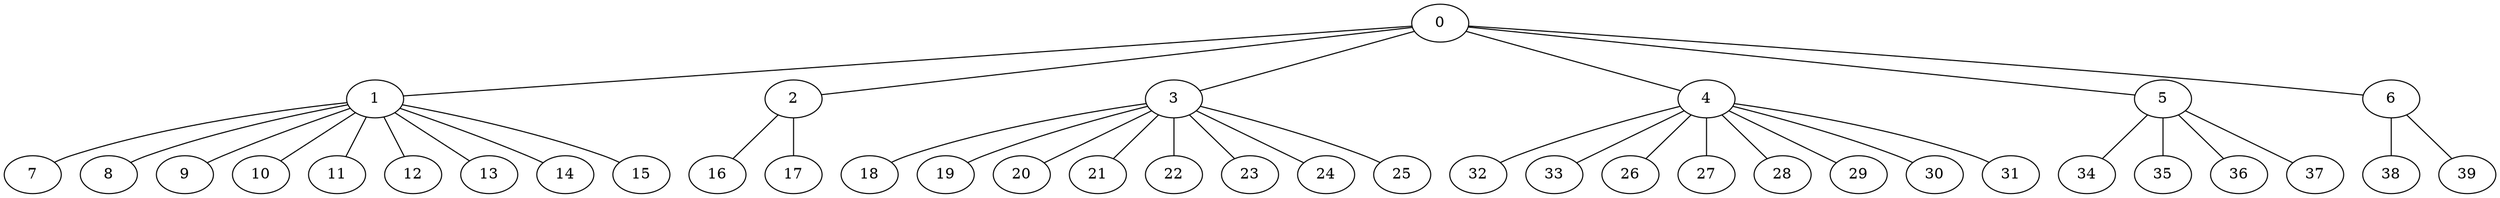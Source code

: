
graph graphname {
    0 -- 1
0 -- 2
0 -- 3
0 -- 4
0 -- 5
0 -- 6
1 -- 7
1 -- 8
1 -- 9
1 -- 10
1 -- 11
1 -- 12
1 -- 13
1 -- 14
1 -- 15
2 -- 16
2 -- 17
3 -- 18
3 -- 19
3 -- 20
3 -- 21
3 -- 22
3 -- 23
3 -- 24
3 -- 25
4 -- 32
4 -- 33
4 -- 26
4 -- 27
4 -- 28
4 -- 29
4 -- 30
4 -- 31
5 -- 34
5 -- 35
5 -- 36
5 -- 37
6 -- 38
6 -- 39

}
